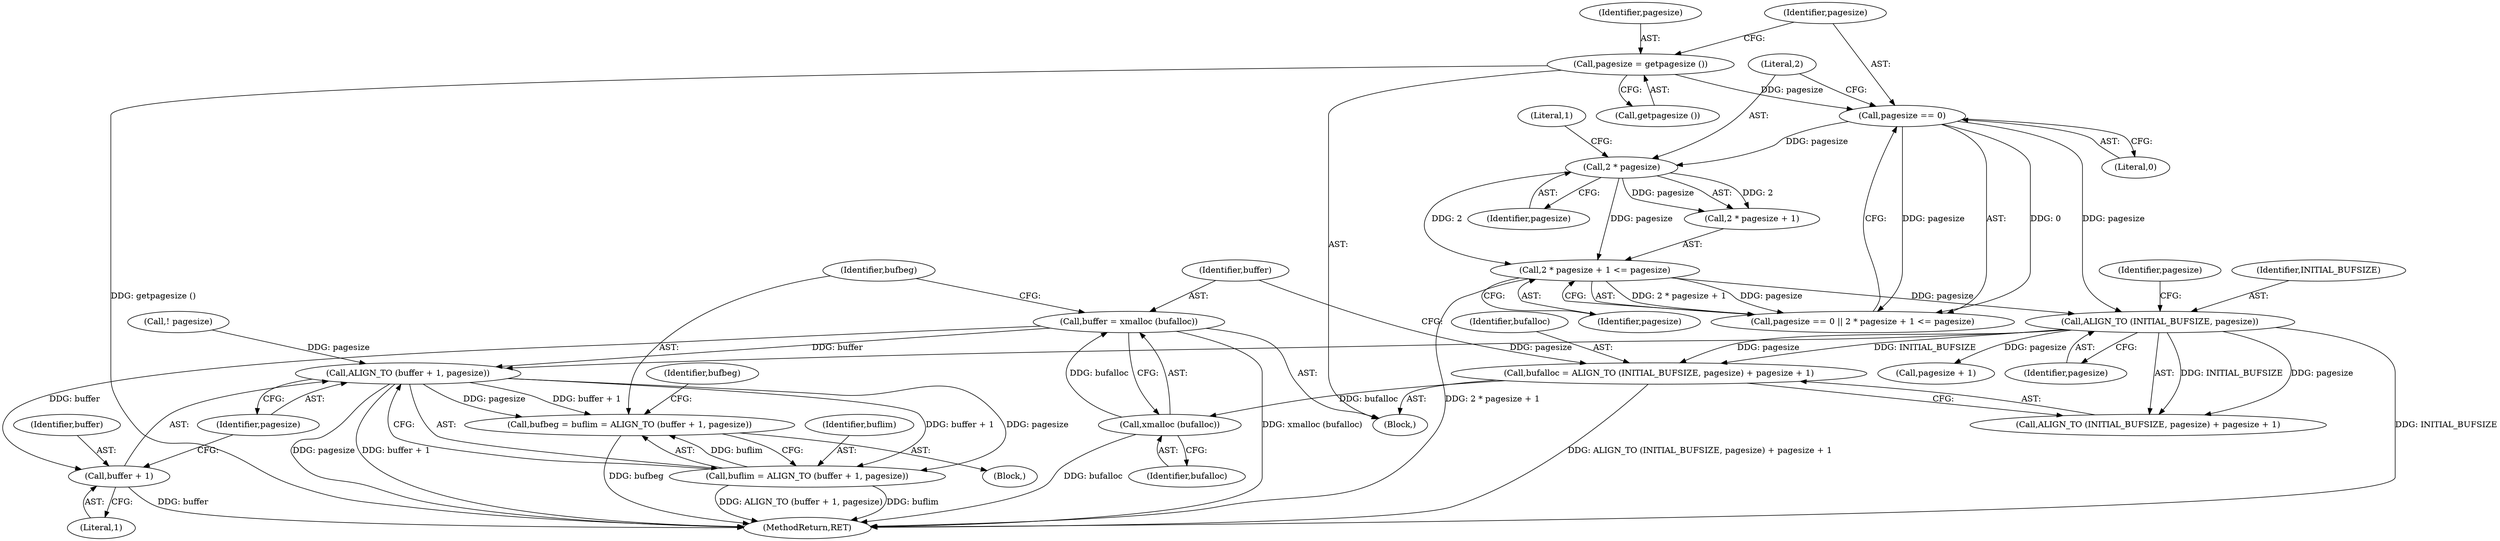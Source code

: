 digraph "0_savannah_8fcf61523644df42e1905c81bed26838e0b04f91@API" {
"1000259" [label="(Call,buffer = xmalloc (bufalloc))"];
"1000261" [label="(Call,xmalloc (bufalloc))"];
"1000250" [label="(Call,bufalloc = ALIGN_TO (INITIAL_BUFSIZE, pagesize) + pagesize + 1)"];
"1000253" [label="(Call,ALIGN_TO (INITIAL_BUFSIZE, pagesize))"];
"1000242" [label="(Call,2 * pagesize + 1 <= pagesize)"];
"1000244" [label="(Call,2 * pagesize)"];
"1000239" [label="(Call,pagesize == 0)"];
"1000234" [label="(Call,pagesize = getpagesize ())"];
"1000267" [label="(Call,ALIGN_TO (buffer + 1, pagesize))"];
"1000263" [label="(Call,bufbeg = buflim = ALIGN_TO (buffer + 1, pagesize))"];
"1000265" [label="(Call,buflim = ALIGN_TO (buffer + 1, pagesize))"];
"1000268" [label="(Call,buffer + 1)"];
"1001415" [label="(MethodReturn,RET)"];
"1000250" [label="(Call,bufalloc = ALIGN_TO (INITIAL_BUFSIZE, pagesize) + pagesize + 1)"];
"1000267" [label="(Call,ALIGN_TO (buffer + 1, pagesize))"];
"1000260" [label="(Identifier,buffer)"];
"1000263" [label="(Call,bufbeg = buflim = ALIGN_TO (buffer + 1, pagesize))"];
"1000256" [label="(Call,pagesize + 1)"];
"1000245" [label="(Literal,2)"];
"1000243" [label="(Call,2 * pagesize + 1)"];
"1000233" [label="(Block,)"];
"1000274" [label="(Identifier,bufbeg)"];
"1000255" [label="(Identifier,pagesize)"];
"1000270" [label="(Literal,1)"];
"1000268" [label="(Call,buffer + 1)"];
"1000246" [label="(Identifier,pagesize)"];
"1000264" [label="(Identifier,bufbeg)"];
"1000234" [label="(Call,pagesize = getpagesize ())"];
"1000265" [label="(Call,buflim = ALIGN_TO (buffer + 1, pagesize))"];
"1000262" [label="(Identifier,bufalloc)"];
"1000244" [label="(Call,2 * pagesize)"];
"1000269" [label="(Identifier,buffer)"];
"1000259" [label="(Call,buffer = xmalloc (bufalloc))"];
"1000261" [label="(Call,xmalloc (bufalloc))"];
"1000257" [label="(Identifier,pagesize)"];
"1000251" [label="(Identifier,bufalloc)"];
"1000241" [label="(Literal,0)"];
"1000235" [label="(Identifier,pagesize)"];
"1000240" [label="(Identifier,pagesize)"];
"1000231" [label="(Call,! pagesize)"];
"1000253" [label="(Call,ALIGN_TO (INITIAL_BUFSIZE, pagesize))"];
"1000248" [label="(Identifier,pagesize)"];
"1000242" [label="(Call,2 * pagesize + 1 <= pagesize)"];
"1000266" [label="(Identifier,buflim)"];
"1000229" [label="(Block,)"];
"1000247" [label="(Literal,1)"];
"1000236" [label="(Call,getpagesize ())"];
"1000239" [label="(Call,pagesize == 0)"];
"1000271" [label="(Identifier,pagesize)"];
"1000252" [label="(Call,ALIGN_TO (INITIAL_BUFSIZE, pagesize) + pagesize + 1)"];
"1000254" [label="(Identifier,INITIAL_BUFSIZE)"];
"1000238" [label="(Call,pagesize == 0 || 2 * pagesize + 1 <= pagesize)"];
"1000259" -> "1000233"  [label="AST: "];
"1000259" -> "1000261"  [label="CFG: "];
"1000260" -> "1000259"  [label="AST: "];
"1000261" -> "1000259"  [label="AST: "];
"1000264" -> "1000259"  [label="CFG: "];
"1000259" -> "1001415"  [label="DDG: xmalloc (bufalloc)"];
"1000261" -> "1000259"  [label="DDG: bufalloc"];
"1000259" -> "1000267"  [label="DDG: buffer"];
"1000259" -> "1000268"  [label="DDG: buffer"];
"1000261" -> "1000262"  [label="CFG: "];
"1000262" -> "1000261"  [label="AST: "];
"1000261" -> "1001415"  [label="DDG: bufalloc"];
"1000250" -> "1000261"  [label="DDG: bufalloc"];
"1000250" -> "1000233"  [label="AST: "];
"1000250" -> "1000252"  [label="CFG: "];
"1000251" -> "1000250"  [label="AST: "];
"1000252" -> "1000250"  [label="AST: "];
"1000260" -> "1000250"  [label="CFG: "];
"1000250" -> "1001415"  [label="DDG: ALIGN_TO (INITIAL_BUFSIZE, pagesize) + pagesize + 1"];
"1000253" -> "1000250"  [label="DDG: INITIAL_BUFSIZE"];
"1000253" -> "1000250"  [label="DDG: pagesize"];
"1000253" -> "1000252"  [label="AST: "];
"1000253" -> "1000255"  [label="CFG: "];
"1000254" -> "1000253"  [label="AST: "];
"1000255" -> "1000253"  [label="AST: "];
"1000257" -> "1000253"  [label="CFG: "];
"1000253" -> "1001415"  [label="DDG: INITIAL_BUFSIZE"];
"1000253" -> "1000252"  [label="DDG: INITIAL_BUFSIZE"];
"1000253" -> "1000252"  [label="DDG: pagesize"];
"1000242" -> "1000253"  [label="DDG: pagesize"];
"1000239" -> "1000253"  [label="DDG: pagesize"];
"1000253" -> "1000256"  [label="DDG: pagesize"];
"1000253" -> "1000267"  [label="DDG: pagesize"];
"1000242" -> "1000238"  [label="AST: "];
"1000242" -> "1000248"  [label="CFG: "];
"1000243" -> "1000242"  [label="AST: "];
"1000248" -> "1000242"  [label="AST: "];
"1000238" -> "1000242"  [label="CFG: "];
"1000242" -> "1001415"  [label="DDG: 2 * pagesize + 1"];
"1000242" -> "1000238"  [label="DDG: 2 * pagesize + 1"];
"1000242" -> "1000238"  [label="DDG: pagesize"];
"1000244" -> "1000242"  [label="DDG: 2"];
"1000244" -> "1000242"  [label="DDG: pagesize"];
"1000244" -> "1000243"  [label="AST: "];
"1000244" -> "1000246"  [label="CFG: "];
"1000245" -> "1000244"  [label="AST: "];
"1000246" -> "1000244"  [label="AST: "];
"1000247" -> "1000244"  [label="CFG: "];
"1000244" -> "1000243"  [label="DDG: 2"];
"1000244" -> "1000243"  [label="DDG: pagesize"];
"1000239" -> "1000244"  [label="DDG: pagesize"];
"1000239" -> "1000238"  [label="AST: "];
"1000239" -> "1000241"  [label="CFG: "];
"1000240" -> "1000239"  [label="AST: "];
"1000241" -> "1000239"  [label="AST: "];
"1000245" -> "1000239"  [label="CFG: "];
"1000238" -> "1000239"  [label="CFG: "];
"1000239" -> "1000238"  [label="DDG: pagesize"];
"1000239" -> "1000238"  [label="DDG: 0"];
"1000234" -> "1000239"  [label="DDG: pagesize"];
"1000234" -> "1000233"  [label="AST: "];
"1000234" -> "1000236"  [label="CFG: "];
"1000235" -> "1000234"  [label="AST: "];
"1000236" -> "1000234"  [label="AST: "];
"1000240" -> "1000234"  [label="CFG: "];
"1000234" -> "1001415"  [label="DDG: getpagesize ()"];
"1000267" -> "1000265"  [label="AST: "];
"1000267" -> "1000271"  [label="CFG: "];
"1000268" -> "1000267"  [label="AST: "];
"1000271" -> "1000267"  [label="AST: "];
"1000265" -> "1000267"  [label="CFG: "];
"1000267" -> "1001415"  [label="DDG: buffer + 1"];
"1000267" -> "1001415"  [label="DDG: pagesize"];
"1000267" -> "1000263"  [label="DDG: buffer + 1"];
"1000267" -> "1000263"  [label="DDG: pagesize"];
"1000267" -> "1000265"  [label="DDG: buffer + 1"];
"1000267" -> "1000265"  [label="DDG: pagesize"];
"1000231" -> "1000267"  [label="DDG: pagesize"];
"1000263" -> "1000229"  [label="AST: "];
"1000263" -> "1000265"  [label="CFG: "];
"1000264" -> "1000263"  [label="AST: "];
"1000265" -> "1000263"  [label="AST: "];
"1000274" -> "1000263"  [label="CFG: "];
"1000263" -> "1001415"  [label="DDG: bufbeg"];
"1000265" -> "1000263"  [label="DDG: buflim"];
"1000266" -> "1000265"  [label="AST: "];
"1000265" -> "1001415"  [label="DDG: ALIGN_TO (buffer + 1, pagesize)"];
"1000265" -> "1001415"  [label="DDG: buflim"];
"1000268" -> "1000270"  [label="CFG: "];
"1000269" -> "1000268"  [label="AST: "];
"1000270" -> "1000268"  [label="AST: "];
"1000271" -> "1000268"  [label="CFG: "];
"1000268" -> "1001415"  [label="DDG: buffer"];
}
